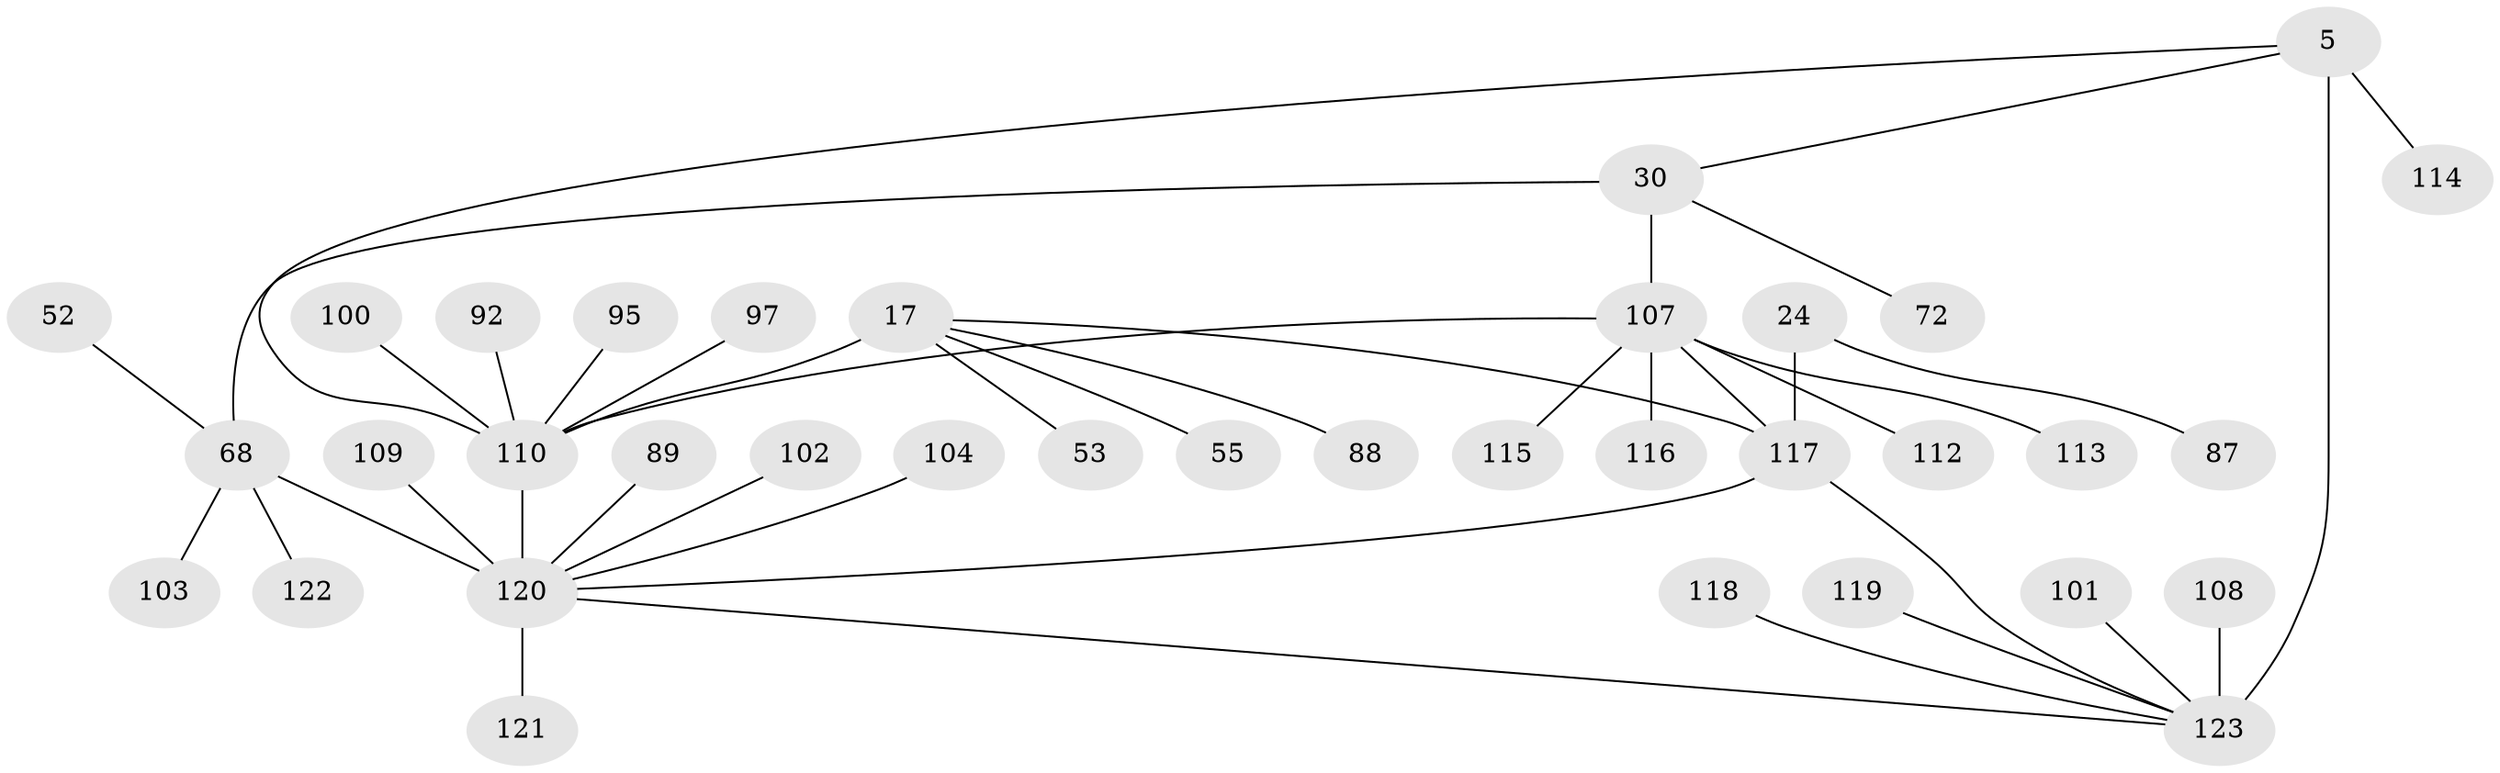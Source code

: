 // original degree distribution, {8: 0.04065040650406504, 9: 0.04065040650406504, 14: 0.008130081300813009, 6: 0.04065040650406504, 7: 0.056910569105691054, 16: 0.008130081300813009, 10: 0.016260162601626018, 11: 0.016260162601626018, 5: 0.008130081300813009, 12: 0.008130081300813009, 1: 0.5934959349593496, 3: 0.016260162601626018, 2: 0.13821138211382114, 4: 0.008130081300813009}
// Generated by graph-tools (version 1.1) at 2025/58/03/04/25 21:58:42]
// undirected, 36 vertices, 41 edges
graph export_dot {
graph [start="1"]
  node [color=gray90,style=filled];
  5 [super="+4"];
  17 [super="+15"];
  24 [super="+20"];
  30 [super="+26"];
  52;
  53;
  55;
  68 [super="+9+12+42"];
  72;
  87;
  88;
  89;
  92;
  95 [super="+60"];
  97;
  100;
  101;
  102 [super="+35"];
  103 [super="+98"];
  104;
  107 [super="+71+78+85+90+93"];
  108;
  109;
  110 [super="+105+16+31+47+61+62+63+67+74+79+81+82+84"];
  112;
  113;
  114;
  115;
  116 [super="+73"];
  117 [super="+106+111"];
  118;
  119 [super="+69"];
  120 [super="+99+11+77+37+65+86"];
  121;
  122;
  123 [super="+56+3+6+32+34+36+38+45+57+59+66+76+83+96"];
  5 -- 114;
  5 -- 30;
  5 -- 123 [weight=8];
  5 -- 110;
  17 -- 53;
  17 -- 55;
  17 -- 88;
  17 -- 110 [weight=8];
  17 -- 117;
  24 -- 87;
  24 -- 117 [weight=8];
  30 -- 72;
  30 -- 107 [weight=8];
  30 -- 68;
  52 -- 68;
  68 -- 103;
  68 -- 120 [weight=8];
  68 -- 122;
  89 -- 120;
  92 -- 110;
  95 -- 110;
  97 -- 110;
  100 -- 110;
  101 -- 123;
  102 -- 120;
  104 -- 120;
  107 -- 110 [weight=3];
  107 -- 112;
  107 -- 113;
  107 -- 115;
  107 -- 116;
  107 -- 117;
  108 -- 123;
  109 -- 120;
  110 -- 120 [weight=3];
  117 -- 123;
  117 -- 120;
  118 -- 123;
  119 -- 123;
  120 -- 121;
  120 -- 123 [weight=4];
}
